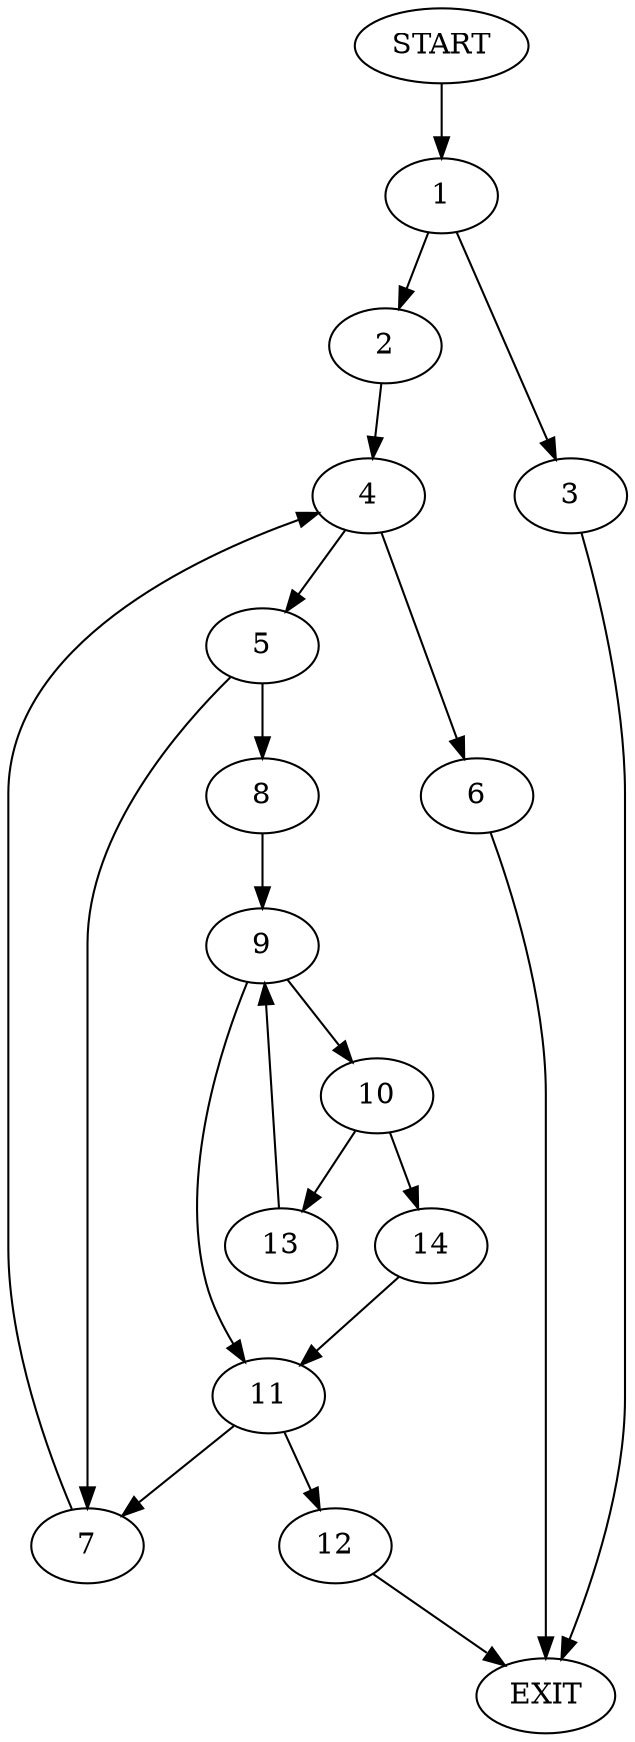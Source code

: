 digraph {
0 [label="START"]
15 [label="EXIT"]
0 -> 1
1 -> 2
1 -> 3
2 -> 4
3 -> 15
4 -> 5
4 -> 6
5 -> 7
5 -> 8
6 -> 15
7 -> 4
8 -> 9
9 -> 10
9 -> 11
11 -> 7
11 -> 12
10 -> 13
10 -> 14
14 -> 11
13 -> 9
12 -> 15
}
